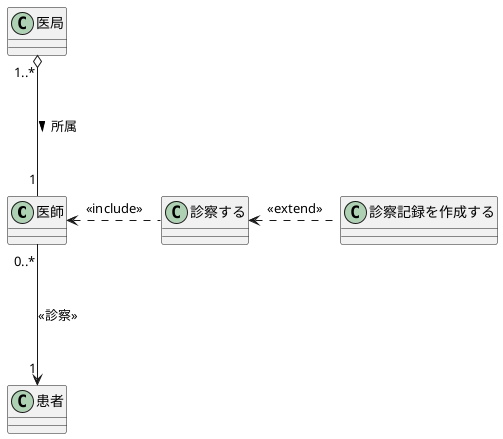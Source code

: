 @startuml 診療
class 医師{
}
class 患者{
}
class 医局{
}

患者 "1" <-up-- "0..*" 医師:<<診察>>
医局 "1..*" o-down-- "1" 医師:所属 >
医師 <. 診察する:<<include>>
診察する <. 診察記録を作成する:<<extend>>